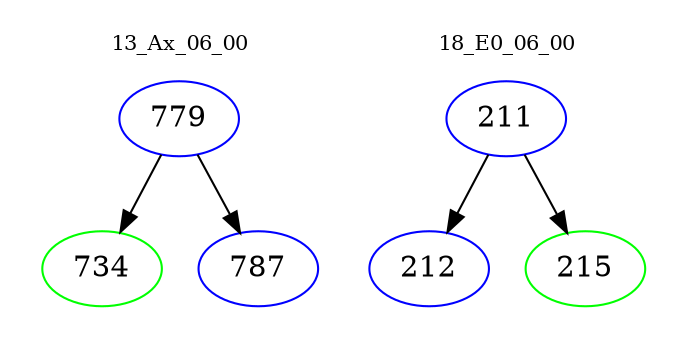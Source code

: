digraph{
subgraph cluster_0 {
color = white
label = "13_Ax_06_00";
fontsize=10;
T0_779 [label="779", color="blue"]
T0_779 -> T0_734 [color="black"]
T0_734 [label="734", color="green"]
T0_779 -> T0_787 [color="black"]
T0_787 [label="787", color="blue"]
}
subgraph cluster_1 {
color = white
label = "18_E0_06_00";
fontsize=10;
T1_211 [label="211", color="blue"]
T1_211 -> T1_212 [color="black"]
T1_212 [label="212", color="blue"]
T1_211 -> T1_215 [color="black"]
T1_215 [label="215", color="green"]
}
}
